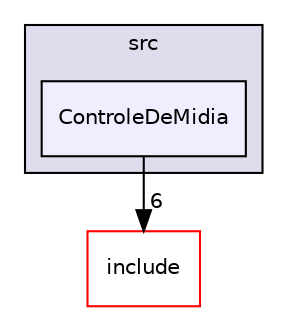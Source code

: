 digraph "src/ControleDeMidia" {
  compound=true
  node [ fontsize="10", fontname="Helvetica"];
  edge [ labelfontsize="10", labelfontname="Helvetica"];
  subgraph clusterdir_68267d1309a1af8e8297ef4c3efbcdba {
    graph [ bgcolor="#ddddee", pencolor="black", label="src" fontname="Helvetica", fontsize="10", URL="dir_68267d1309a1af8e8297ef4c3efbcdba.html"]
  dir_761b184ee38993b3c2917a9cdc93402d [shape=box, label="ControleDeMidia", style="filled", fillcolor="#eeeeff", pencolor="black", URL="dir_761b184ee38993b3c2917a9cdc93402d.html"];
  }
  dir_d44c64559bbebec7f509842c48db8b23 [shape=box label="include" fillcolor="white" style="filled" color="red" URL="dir_d44c64559bbebec7f509842c48db8b23.html"];
  dir_761b184ee38993b3c2917a9cdc93402d->dir_d44c64559bbebec7f509842c48db8b23 [headlabel="6", labeldistance=1.5 headhref="dir_000008_000000.html"];
}
